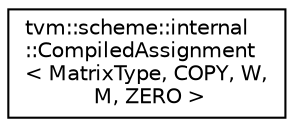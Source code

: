 digraph "Graphical Class Hierarchy"
{
  edge [fontname="Helvetica",fontsize="10",labelfontname="Helvetica",labelfontsize="10"];
  node [fontname="Helvetica",fontsize="10",shape=record];
  rankdir="LR";
  Node0 [label="tvm::scheme::internal\l::CompiledAssignment\l\< MatrixType, COPY, W,\l M, ZERO \>",height=0.2,width=0.4,color="black", fillcolor="white", style="filled",URL="$classtvm_1_1scheme_1_1internal_1_1CompiledAssignment_3_01MatrixType_00_01COPY_00_01W_00_01M_00_01ZERO_01_4.html"];
}
